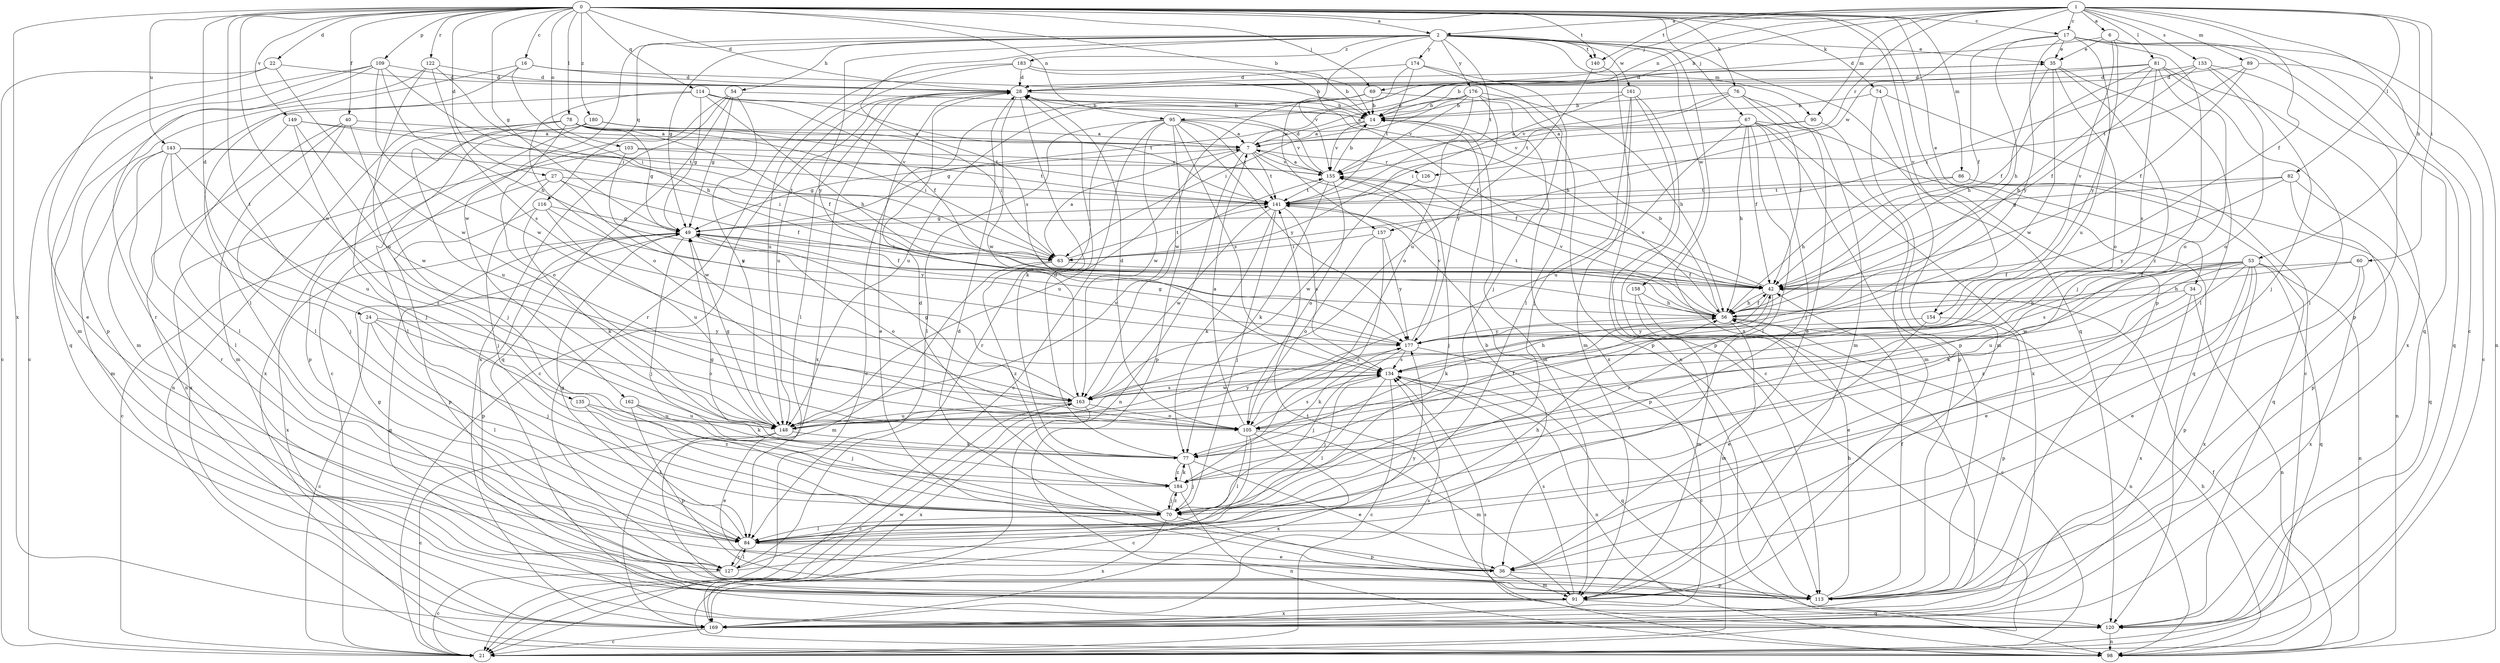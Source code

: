 strict digraph  {
0;
1;
2;
6;
7;
14;
16;
17;
21;
22;
24;
27;
28;
34;
35;
36;
40;
42;
49;
53;
54;
56;
60;
63;
67;
69;
70;
74;
76;
77;
78;
81;
82;
84;
86;
89;
90;
91;
95;
98;
103;
105;
109;
113;
114;
116;
120;
122;
126;
127;
133;
134;
135;
140;
141;
143;
148;
149;
154;
155;
157;
158;
161;
162;
163;
169;
174;
176;
177;
180;
183;
184;
0 -> 2  [label=a];
0 -> 14  [label=b];
0 -> 16  [label=c];
0 -> 17  [label=c];
0 -> 22  [label=d];
0 -> 24  [label=d];
0 -> 27  [label=d];
0 -> 28  [label=d];
0 -> 34  [label=e];
0 -> 40  [label=f];
0 -> 49  [label=g];
0 -> 67  [label=j];
0 -> 69  [label=j];
0 -> 74  [label=k];
0 -> 76  [label=k];
0 -> 78  [label=l];
0 -> 86  [label=m];
0 -> 95  [label=n];
0 -> 103  [label=o];
0 -> 109  [label=p];
0 -> 113  [label=p];
0 -> 114  [label=q];
0 -> 122  [label=r];
0 -> 135  [label=t];
0 -> 140  [label=t];
0 -> 143  [label=u];
0 -> 148  [label=u];
0 -> 149  [label=v];
0 -> 154  [label=v];
0 -> 169  [label=x];
0 -> 180  [label=z];
1 -> 2  [label=a];
1 -> 6  [label=a];
1 -> 14  [label=b];
1 -> 17  [label=c];
1 -> 21  [label=c];
1 -> 42  [label=f];
1 -> 53  [label=h];
1 -> 60  [label=i];
1 -> 69  [label=j];
1 -> 81  [label=l];
1 -> 82  [label=l];
1 -> 89  [label=m];
1 -> 90  [label=m];
1 -> 95  [label=n];
1 -> 126  [label=r];
1 -> 133  [label=s];
1 -> 140  [label=t];
1 -> 157  [label=w];
2 -> 35  [label=e];
2 -> 49  [label=g];
2 -> 54  [label=h];
2 -> 90  [label=m];
2 -> 116  [label=q];
2 -> 120  [label=q];
2 -> 134  [label=s];
2 -> 140  [label=t];
2 -> 141  [label=t];
2 -> 157  [label=w];
2 -> 158  [label=w];
2 -> 161  [label=w];
2 -> 162  [label=w];
2 -> 169  [label=x];
2 -> 174  [label=y];
2 -> 176  [label=y];
2 -> 177  [label=y];
2 -> 183  [label=z];
6 -> 28  [label=d];
6 -> 35  [label=e];
6 -> 98  [label=n];
6 -> 154  [label=v];
6 -> 177  [label=y];
7 -> 35  [label=e];
7 -> 42  [label=f];
7 -> 49  [label=g];
7 -> 98  [label=n];
7 -> 126  [label=r];
7 -> 141  [label=t];
7 -> 148  [label=u];
7 -> 155  [label=v];
14 -> 7  [label=a];
14 -> 49  [label=g];
14 -> 91  [label=m];
14 -> 155  [label=v];
16 -> 14  [label=b];
16 -> 28  [label=d];
16 -> 63  [label=i];
16 -> 84  [label=l];
16 -> 113  [label=p];
17 -> 35  [label=e];
17 -> 42  [label=f];
17 -> 56  [label=h];
17 -> 113  [label=p];
17 -> 120  [label=q];
17 -> 148  [label=u];
17 -> 177  [label=y];
17 -> 184  [label=z];
22 -> 21  [label=c];
22 -> 28  [label=d];
22 -> 36  [label=e];
22 -> 163  [label=w];
24 -> 21  [label=c];
24 -> 70  [label=j];
24 -> 84  [label=l];
24 -> 105  [label=o];
24 -> 177  [label=y];
27 -> 21  [label=c];
27 -> 42  [label=f];
27 -> 70  [label=j];
27 -> 141  [label=t];
27 -> 177  [label=y];
28 -> 14  [label=b];
28 -> 21  [label=c];
28 -> 36  [label=e];
28 -> 42  [label=f];
28 -> 77  [label=k];
28 -> 84  [label=l];
28 -> 148  [label=u];
28 -> 163  [label=w];
28 -> 169  [label=x];
34 -> 36  [label=e];
34 -> 56  [label=h];
34 -> 98  [label=n];
34 -> 169  [label=x];
35 -> 28  [label=d];
35 -> 56  [label=h];
35 -> 70  [label=j];
35 -> 84  [label=l];
35 -> 105  [label=o];
35 -> 163  [label=w];
36 -> 28  [label=d];
36 -> 91  [label=m];
36 -> 113  [label=p];
40 -> 7  [label=a];
40 -> 70  [label=j];
40 -> 84  [label=l];
40 -> 91  [label=m];
40 -> 98  [label=n];
42 -> 56  [label=h];
42 -> 77  [label=k];
42 -> 155  [label=v];
42 -> 184  [label=z];
49 -> 42  [label=f];
49 -> 63  [label=i];
49 -> 70  [label=j];
49 -> 105  [label=o];
49 -> 113  [label=p];
49 -> 120  [label=q];
49 -> 169  [label=x];
53 -> 36  [label=e];
53 -> 42  [label=f];
53 -> 77  [label=k];
53 -> 98  [label=n];
53 -> 113  [label=p];
53 -> 120  [label=q];
53 -> 134  [label=s];
53 -> 148  [label=u];
53 -> 163  [label=w];
53 -> 169  [label=x];
53 -> 184  [label=z];
54 -> 14  [label=b];
54 -> 21  [label=c];
54 -> 49  [label=g];
54 -> 120  [label=q];
54 -> 148  [label=u];
54 -> 169  [label=x];
56 -> 14  [label=b];
56 -> 42  [label=f];
56 -> 91  [label=m];
56 -> 98  [label=n];
56 -> 141  [label=t];
56 -> 155  [label=v];
56 -> 177  [label=y];
60 -> 36  [label=e];
60 -> 42  [label=f];
60 -> 56  [label=h];
60 -> 169  [label=x];
63 -> 7  [label=a];
63 -> 42  [label=f];
63 -> 91  [label=m];
63 -> 141  [label=t];
63 -> 184  [label=z];
67 -> 7  [label=a];
67 -> 42  [label=f];
67 -> 56  [label=h];
67 -> 70  [label=j];
67 -> 84  [label=l];
67 -> 113  [label=p];
67 -> 120  [label=q];
67 -> 148  [label=u];
67 -> 169  [label=x];
69 -> 14  [label=b];
69 -> 21  [label=c];
69 -> 148  [label=u];
69 -> 163  [label=w];
69 -> 169  [label=x];
70 -> 28  [label=d];
70 -> 84  [label=l];
70 -> 113  [label=p];
70 -> 169  [label=x];
70 -> 184  [label=z];
74 -> 14  [label=b];
74 -> 21  [label=c];
74 -> 91  [label=m];
74 -> 113  [label=p];
76 -> 14  [label=b];
76 -> 36  [label=e];
76 -> 42  [label=f];
76 -> 91  [label=m];
76 -> 141  [label=t];
76 -> 155  [label=v];
77 -> 28  [label=d];
77 -> 36  [label=e];
77 -> 42  [label=f];
77 -> 70  [label=j];
77 -> 184  [label=z];
78 -> 7  [label=a];
78 -> 42  [label=f];
78 -> 49  [label=g];
78 -> 63  [label=i];
78 -> 70  [label=j];
78 -> 98  [label=n];
78 -> 105  [label=o];
78 -> 141  [label=t];
78 -> 148  [label=u];
81 -> 14  [label=b];
81 -> 28  [label=d];
81 -> 42  [label=f];
81 -> 56  [label=h];
81 -> 84  [label=l];
81 -> 105  [label=o];
81 -> 134  [label=s];
81 -> 169  [label=x];
82 -> 49  [label=g];
82 -> 113  [label=p];
82 -> 120  [label=q];
82 -> 141  [label=t];
82 -> 177  [label=y];
84 -> 36  [label=e];
84 -> 49  [label=g];
84 -> 56  [label=h];
84 -> 127  [label=r];
86 -> 56  [label=h];
86 -> 98  [label=n];
86 -> 120  [label=q];
86 -> 141  [label=t];
89 -> 21  [label=c];
89 -> 28  [label=d];
89 -> 42  [label=f];
89 -> 141  [label=t];
90 -> 7  [label=a];
90 -> 91  [label=m];
90 -> 155  [label=v];
91 -> 120  [label=q];
91 -> 134  [label=s];
91 -> 169  [label=x];
95 -> 7  [label=a];
95 -> 21  [label=c];
95 -> 84  [label=l];
95 -> 113  [label=p];
95 -> 127  [label=r];
95 -> 134  [label=s];
95 -> 141  [label=t];
95 -> 155  [label=v];
95 -> 163  [label=w];
95 -> 177  [label=y];
98 -> 42  [label=f];
98 -> 56  [label=h];
98 -> 134  [label=s];
103 -> 141  [label=t];
103 -> 155  [label=v];
103 -> 163  [label=w];
103 -> 169  [label=x];
105 -> 7  [label=a];
105 -> 21  [label=c];
105 -> 28  [label=d];
105 -> 84  [label=l];
105 -> 91  [label=m];
105 -> 134  [label=s];
105 -> 169  [label=x];
109 -> 21  [label=c];
109 -> 28  [label=d];
109 -> 56  [label=h];
109 -> 63  [label=i];
109 -> 120  [label=q];
109 -> 127  [label=r];
109 -> 163  [label=w];
113 -> 42  [label=f];
113 -> 56  [label=h];
114 -> 14  [label=b];
114 -> 42  [label=f];
114 -> 49  [label=g];
114 -> 56  [label=h];
114 -> 91  [label=m];
114 -> 105  [label=o];
114 -> 141  [label=t];
116 -> 49  [label=g];
116 -> 77  [label=k];
116 -> 113  [label=p];
116 -> 148  [label=u];
116 -> 177  [label=y];
120 -> 98  [label=n];
120 -> 141  [label=t];
122 -> 28  [label=d];
122 -> 56  [label=h];
122 -> 91  [label=m];
122 -> 134  [label=s];
122 -> 148  [label=u];
126 -> 163  [label=w];
127 -> 14  [label=b];
127 -> 21  [label=c];
127 -> 49  [label=g];
127 -> 84  [label=l];
127 -> 177  [label=y];
133 -> 28  [label=d];
133 -> 42  [label=f];
133 -> 63  [label=i];
133 -> 70  [label=j];
133 -> 105  [label=o];
133 -> 120  [label=q];
134 -> 21  [label=c];
134 -> 56  [label=h];
134 -> 70  [label=j];
134 -> 84  [label=l];
134 -> 98  [label=n];
134 -> 120  [label=q];
134 -> 163  [label=w];
135 -> 84  [label=l];
135 -> 148  [label=u];
135 -> 184  [label=z];
140 -> 98  [label=n];
140 -> 148  [label=u];
141 -> 49  [label=g];
141 -> 70  [label=j];
141 -> 77  [label=k];
141 -> 113  [label=p];
141 -> 134  [label=s];
141 -> 163  [label=w];
143 -> 63  [label=i];
143 -> 70  [label=j];
143 -> 84  [label=l];
143 -> 91  [label=m];
143 -> 127  [label=r];
143 -> 148  [label=u];
143 -> 155  [label=v];
148 -> 21  [label=c];
148 -> 36  [label=e];
148 -> 49  [label=g];
148 -> 77  [label=k];
148 -> 155  [label=v];
148 -> 177  [label=y];
149 -> 7  [label=a];
149 -> 84  [label=l];
149 -> 141  [label=t];
149 -> 163  [label=w];
149 -> 184  [label=z];
154 -> 36  [label=e];
154 -> 113  [label=p];
154 -> 177  [label=y];
155 -> 7  [label=a];
155 -> 14  [label=b];
155 -> 28  [label=d];
155 -> 70  [label=j];
155 -> 77  [label=k];
155 -> 105  [label=o];
155 -> 141  [label=t];
157 -> 63  [label=i];
157 -> 105  [label=o];
157 -> 177  [label=y];
157 -> 184  [label=z];
158 -> 21  [label=c];
158 -> 56  [label=h];
158 -> 91  [label=m];
161 -> 14  [label=b];
161 -> 21  [label=c];
161 -> 63  [label=i];
161 -> 70  [label=j];
161 -> 91  [label=m];
161 -> 113  [label=p];
162 -> 70  [label=j];
162 -> 77  [label=k];
162 -> 113  [label=p];
162 -> 148  [label=u];
163 -> 21  [label=c];
163 -> 49  [label=g];
163 -> 105  [label=o];
163 -> 134  [label=s];
163 -> 148  [label=u];
163 -> 169  [label=x];
169 -> 21  [label=c];
169 -> 134  [label=s];
169 -> 163  [label=w];
174 -> 28  [label=d];
174 -> 70  [label=j];
174 -> 84  [label=l];
174 -> 141  [label=t];
174 -> 155  [label=v];
176 -> 7  [label=a];
176 -> 14  [label=b];
176 -> 56  [label=h];
176 -> 63  [label=i];
176 -> 105  [label=o];
176 -> 113  [label=p];
176 -> 155  [label=v];
176 -> 177  [label=y];
177 -> 21  [label=c];
177 -> 49  [label=g];
177 -> 70  [label=j];
177 -> 77  [label=k];
177 -> 134  [label=s];
177 -> 155  [label=v];
180 -> 7  [label=a];
180 -> 63  [label=i];
180 -> 84  [label=l];
180 -> 113  [label=p];
180 -> 169  [label=x];
183 -> 14  [label=b];
183 -> 28  [label=d];
183 -> 56  [label=h];
183 -> 127  [label=r];
183 -> 148  [label=u];
184 -> 49  [label=g];
184 -> 70  [label=j];
184 -> 77  [label=k];
184 -> 98  [label=n];
}
